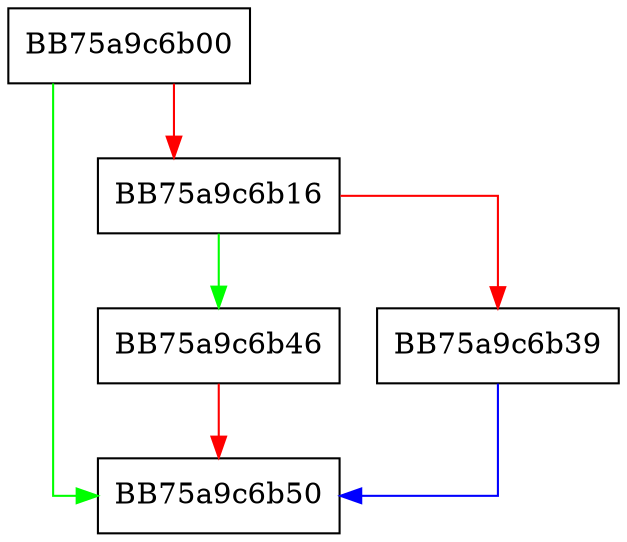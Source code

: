 digraph _Do_call {
  node [shape="box"];
  graph [splines=ortho];
  BB75a9c6b00 -> BB75a9c6b50 [color="green"];
  BB75a9c6b00 -> BB75a9c6b16 [color="red"];
  BB75a9c6b16 -> BB75a9c6b46 [color="green"];
  BB75a9c6b16 -> BB75a9c6b39 [color="red"];
  BB75a9c6b39 -> BB75a9c6b50 [color="blue"];
  BB75a9c6b46 -> BB75a9c6b50 [color="red"];
}